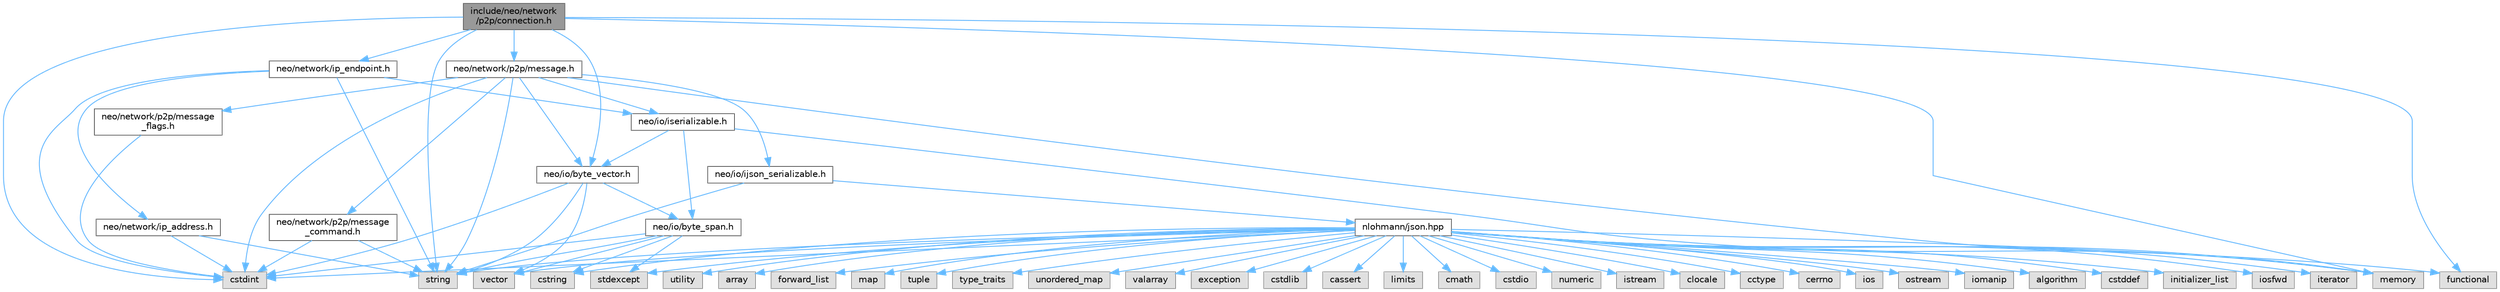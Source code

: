 digraph "include/neo/network/p2p/connection.h"
{
 // LATEX_PDF_SIZE
  bgcolor="transparent";
  edge [fontname=Helvetica,fontsize=10,labelfontname=Helvetica,labelfontsize=10];
  node [fontname=Helvetica,fontsize=10,shape=box,height=0.2,width=0.4];
  Node1 [id="Node000001",label="include/neo/network\l/p2p/connection.h",height=0.2,width=0.4,color="gray40", fillcolor="grey60", style="filled", fontcolor="black",tooltip=" "];
  Node1 -> Node2 [id="edge73_Node000001_Node000002",color="steelblue1",style="solid",tooltip=" "];
  Node2 [id="Node000002",label="neo/io/byte_vector.h",height=0.2,width=0.4,color="grey40", fillcolor="white", style="filled",URL="$io_2byte__vector_8h.html",tooltip=" "];
  Node2 -> Node3 [id="edge74_Node000002_Node000003",color="steelblue1",style="solid",tooltip=" "];
  Node3 [id="Node000003",label="neo/io/byte_span.h",height=0.2,width=0.4,color="grey40", fillcolor="white", style="filled",URL="$io_2byte__span_8h.html",tooltip=" "];
  Node3 -> Node4 [id="edge75_Node000003_Node000004",color="steelblue1",style="solid",tooltip=" "];
  Node4 [id="Node000004",label="cstdint",height=0.2,width=0.4,color="grey60", fillcolor="#E0E0E0", style="filled",tooltip=" "];
  Node3 -> Node5 [id="edge76_Node000003_Node000005",color="steelblue1",style="solid",tooltip=" "];
  Node5 [id="Node000005",label="cstring",height=0.2,width=0.4,color="grey60", fillcolor="#E0E0E0", style="filled",tooltip=" "];
  Node3 -> Node6 [id="edge77_Node000003_Node000006",color="steelblue1",style="solid",tooltip=" "];
  Node6 [id="Node000006",label="stdexcept",height=0.2,width=0.4,color="grey60", fillcolor="#E0E0E0", style="filled",tooltip=" "];
  Node3 -> Node7 [id="edge78_Node000003_Node000007",color="steelblue1",style="solid",tooltip=" "];
  Node7 [id="Node000007",label="string",height=0.2,width=0.4,color="grey60", fillcolor="#E0E0E0", style="filled",tooltip=" "];
  Node3 -> Node8 [id="edge79_Node000003_Node000008",color="steelblue1",style="solid",tooltip=" "];
  Node8 [id="Node000008",label="vector",height=0.2,width=0.4,color="grey60", fillcolor="#E0E0E0", style="filled",tooltip=" "];
  Node2 -> Node4 [id="edge80_Node000002_Node000004",color="steelblue1",style="solid",tooltip=" "];
  Node2 -> Node7 [id="edge81_Node000002_Node000007",color="steelblue1",style="solid",tooltip=" "];
  Node2 -> Node8 [id="edge82_Node000002_Node000008",color="steelblue1",style="solid",tooltip=" "];
  Node1 -> Node9 [id="edge83_Node000001_Node000009",color="steelblue1",style="solid",tooltip=" "];
  Node9 [id="Node000009",label="neo/network/ip_endpoint.h",height=0.2,width=0.4,color="grey40", fillcolor="white", style="filled",URL="$ip__endpoint_8h.html",tooltip=" "];
  Node9 -> Node10 [id="edge84_Node000009_Node000010",color="steelblue1",style="solid",tooltip=" "];
  Node10 [id="Node000010",label="neo/io/iserializable.h",height=0.2,width=0.4,color="grey40", fillcolor="white", style="filled",URL="$iserializable_8h.html",tooltip=" "];
  Node10 -> Node3 [id="edge85_Node000010_Node000003",color="steelblue1",style="solid",tooltip=" "];
  Node10 -> Node2 [id="edge86_Node000010_Node000002",color="steelblue1",style="solid",tooltip=" "];
  Node10 -> Node11 [id="edge87_Node000010_Node000011",color="steelblue1",style="solid",tooltip=" "];
  Node11 [id="Node000011",label="memory",height=0.2,width=0.4,color="grey60", fillcolor="#E0E0E0", style="filled",tooltip=" "];
  Node9 -> Node12 [id="edge88_Node000009_Node000012",color="steelblue1",style="solid",tooltip=" "];
  Node12 [id="Node000012",label="neo/network/ip_address.h",height=0.2,width=0.4,color="grey40", fillcolor="white", style="filled",URL="$ip__address_8h.html",tooltip=" "];
  Node12 -> Node4 [id="edge89_Node000012_Node000004",color="steelblue1",style="solid",tooltip=" "];
  Node12 -> Node7 [id="edge90_Node000012_Node000007",color="steelblue1",style="solid",tooltip=" "];
  Node9 -> Node4 [id="edge91_Node000009_Node000004",color="steelblue1",style="solid",tooltip=" "];
  Node9 -> Node7 [id="edge92_Node000009_Node000007",color="steelblue1",style="solid",tooltip=" "];
  Node1 -> Node13 [id="edge93_Node000001_Node000013",color="steelblue1",style="solid",tooltip=" "];
  Node13 [id="Node000013",label="neo/network/p2p/message.h",height=0.2,width=0.4,color="grey40", fillcolor="white", style="filled",URL="$message_8h.html",tooltip=" "];
  Node13 -> Node2 [id="edge94_Node000013_Node000002",color="steelblue1",style="solid",tooltip=" "];
  Node13 -> Node14 [id="edge95_Node000013_Node000014",color="steelblue1",style="solid",tooltip=" "];
  Node14 [id="Node000014",label="neo/io/ijson_serializable.h",height=0.2,width=0.4,color="grey40", fillcolor="white", style="filled",URL="$ijson__serializable_8h.html",tooltip=" "];
  Node14 -> Node15 [id="edge96_Node000014_Node000015",color="steelblue1",style="solid",tooltip=" "];
  Node15 [id="Node000015",label="nlohmann/json.hpp",height=0.2,width=0.4,color="grey40", fillcolor="white", style="filled",URL="$json_8hpp.html",tooltip=" "];
  Node15 -> Node16 [id="edge97_Node000015_Node000016",color="steelblue1",style="solid",tooltip=" "];
  Node16 [id="Node000016",label="algorithm",height=0.2,width=0.4,color="grey60", fillcolor="#E0E0E0", style="filled",tooltip=" "];
  Node15 -> Node17 [id="edge98_Node000015_Node000017",color="steelblue1",style="solid",tooltip=" "];
  Node17 [id="Node000017",label="cstddef",height=0.2,width=0.4,color="grey60", fillcolor="#E0E0E0", style="filled",tooltip=" "];
  Node15 -> Node18 [id="edge99_Node000015_Node000018",color="steelblue1",style="solid",tooltip=" "];
  Node18 [id="Node000018",label="functional",height=0.2,width=0.4,color="grey60", fillcolor="#E0E0E0", style="filled",tooltip=" "];
  Node15 -> Node19 [id="edge100_Node000015_Node000019",color="steelblue1",style="solid",tooltip=" "];
  Node19 [id="Node000019",label="initializer_list",height=0.2,width=0.4,color="grey60", fillcolor="#E0E0E0", style="filled",tooltip=" "];
  Node15 -> Node20 [id="edge101_Node000015_Node000020",color="steelblue1",style="solid",tooltip=" "];
  Node20 [id="Node000020",label="iosfwd",height=0.2,width=0.4,color="grey60", fillcolor="#E0E0E0", style="filled",tooltip=" "];
  Node15 -> Node21 [id="edge102_Node000015_Node000021",color="steelblue1",style="solid",tooltip=" "];
  Node21 [id="Node000021",label="iterator",height=0.2,width=0.4,color="grey60", fillcolor="#E0E0E0", style="filled",tooltip=" "];
  Node15 -> Node11 [id="edge103_Node000015_Node000011",color="steelblue1",style="solid",tooltip=" "];
  Node15 -> Node7 [id="edge104_Node000015_Node000007",color="steelblue1",style="solid",tooltip=" "];
  Node15 -> Node22 [id="edge105_Node000015_Node000022",color="steelblue1",style="solid",tooltip=" "];
  Node22 [id="Node000022",label="utility",height=0.2,width=0.4,color="grey60", fillcolor="#E0E0E0", style="filled",tooltip=" "];
  Node15 -> Node8 [id="edge106_Node000015_Node000008",color="steelblue1",style="solid",tooltip=" "];
  Node15 -> Node23 [id="edge107_Node000015_Node000023",color="steelblue1",style="solid",tooltip=" "];
  Node23 [id="Node000023",label="array",height=0.2,width=0.4,color="grey60", fillcolor="#E0E0E0", style="filled",tooltip=" "];
  Node15 -> Node24 [id="edge108_Node000015_Node000024",color="steelblue1",style="solid",tooltip=" "];
  Node24 [id="Node000024",label="forward_list",height=0.2,width=0.4,color="grey60", fillcolor="#E0E0E0", style="filled",tooltip=" "];
  Node15 -> Node25 [id="edge109_Node000015_Node000025",color="steelblue1",style="solid",tooltip=" "];
  Node25 [id="Node000025",label="map",height=0.2,width=0.4,color="grey60", fillcolor="#E0E0E0", style="filled",tooltip=" "];
  Node15 -> Node26 [id="edge110_Node000015_Node000026",color="steelblue1",style="solid",tooltip=" "];
  Node26 [id="Node000026",label="tuple",height=0.2,width=0.4,color="grey60", fillcolor="#E0E0E0", style="filled",tooltip=" "];
  Node15 -> Node27 [id="edge111_Node000015_Node000027",color="steelblue1",style="solid",tooltip=" "];
  Node27 [id="Node000027",label="type_traits",height=0.2,width=0.4,color="grey60", fillcolor="#E0E0E0", style="filled",tooltip=" "];
  Node15 -> Node28 [id="edge112_Node000015_Node000028",color="steelblue1",style="solid",tooltip=" "];
  Node28 [id="Node000028",label="unordered_map",height=0.2,width=0.4,color="grey60", fillcolor="#E0E0E0", style="filled",tooltip=" "];
  Node15 -> Node29 [id="edge113_Node000015_Node000029",color="steelblue1",style="solid",tooltip=" "];
  Node29 [id="Node000029",label="valarray",height=0.2,width=0.4,color="grey60", fillcolor="#E0E0E0", style="filled",tooltip=" "];
  Node15 -> Node30 [id="edge114_Node000015_Node000030",color="steelblue1",style="solid",tooltip=" "];
  Node30 [id="Node000030",label="exception",height=0.2,width=0.4,color="grey60", fillcolor="#E0E0E0", style="filled",tooltip=" "];
  Node15 -> Node6 [id="edge115_Node000015_Node000006",color="steelblue1",style="solid",tooltip=" "];
  Node15 -> Node4 [id="edge116_Node000015_Node000004",color="steelblue1",style="solid",tooltip=" "];
  Node15 -> Node31 [id="edge117_Node000015_Node000031",color="steelblue1",style="solid",tooltip=" "];
  Node31 [id="Node000031",label="cstdlib",height=0.2,width=0.4,color="grey60", fillcolor="#E0E0E0", style="filled",tooltip=" "];
  Node15 -> Node32 [id="edge118_Node000015_Node000032",color="steelblue1",style="solid",tooltip=" "];
  Node32 [id="Node000032",label="cassert",height=0.2,width=0.4,color="grey60", fillcolor="#E0E0E0", style="filled",tooltip=" "];
  Node15 -> Node33 [id="edge119_Node000015_Node000033",color="steelblue1",style="solid",tooltip=" "];
  Node33 [id="Node000033",label="limits",height=0.2,width=0.4,color="grey60", fillcolor="#E0E0E0", style="filled",tooltip=" "];
  Node15 -> Node5 [id="edge120_Node000015_Node000005",color="steelblue1",style="solid",tooltip=" "];
  Node15 -> Node34 [id="edge121_Node000015_Node000034",color="steelblue1",style="solid",tooltip=" "];
  Node34 [id="Node000034",label="cmath",height=0.2,width=0.4,color="grey60", fillcolor="#E0E0E0", style="filled",tooltip=" "];
  Node15 -> Node35 [id="edge122_Node000015_Node000035",color="steelblue1",style="solid",tooltip=" "];
  Node35 [id="Node000035",label="cstdio",height=0.2,width=0.4,color="grey60", fillcolor="#E0E0E0", style="filled",tooltip=" "];
  Node15 -> Node36 [id="edge123_Node000015_Node000036",color="steelblue1",style="solid",tooltip=" "];
  Node36 [id="Node000036",label="numeric",height=0.2,width=0.4,color="grey60", fillcolor="#E0E0E0", style="filled",tooltip=" "];
  Node15 -> Node37 [id="edge124_Node000015_Node000037",color="steelblue1",style="solid",tooltip=" "];
  Node37 [id="Node000037",label="istream",height=0.2,width=0.4,color="grey60", fillcolor="#E0E0E0", style="filled",tooltip=" "];
  Node15 -> Node38 [id="edge125_Node000015_Node000038",color="steelblue1",style="solid",tooltip=" "];
  Node38 [id="Node000038",label="clocale",height=0.2,width=0.4,color="grey60", fillcolor="#E0E0E0", style="filled",tooltip=" "];
  Node15 -> Node39 [id="edge126_Node000015_Node000039",color="steelblue1",style="solid",tooltip=" "];
  Node39 [id="Node000039",label="cctype",height=0.2,width=0.4,color="grey60", fillcolor="#E0E0E0", style="filled",tooltip=" "];
  Node15 -> Node40 [id="edge127_Node000015_Node000040",color="steelblue1",style="solid",tooltip=" "];
  Node40 [id="Node000040",label="cerrno",height=0.2,width=0.4,color="grey60", fillcolor="#E0E0E0", style="filled",tooltip=" "];
  Node15 -> Node41 [id="edge128_Node000015_Node000041",color="steelblue1",style="solid",tooltip=" "];
  Node41 [id="Node000041",label="ios",height=0.2,width=0.4,color="grey60", fillcolor="#E0E0E0", style="filled",tooltip=" "];
  Node15 -> Node42 [id="edge129_Node000015_Node000042",color="steelblue1",style="solid",tooltip=" "];
  Node42 [id="Node000042",label="ostream",height=0.2,width=0.4,color="grey60", fillcolor="#E0E0E0", style="filled",tooltip=" "];
  Node15 -> Node43 [id="edge130_Node000015_Node000043",color="steelblue1",style="solid",tooltip=" "];
  Node43 [id="Node000043",label="iomanip",height=0.2,width=0.4,color="grey60", fillcolor="#E0E0E0", style="filled",tooltip=" "];
  Node14 -> Node7 [id="edge131_Node000014_Node000007",color="steelblue1",style="solid",tooltip=" "];
  Node13 -> Node10 [id="edge132_Node000013_Node000010",color="steelblue1",style="solid",tooltip=" "];
  Node13 -> Node44 [id="edge133_Node000013_Node000044",color="steelblue1",style="solid",tooltip=" "];
  Node44 [id="Node000044",label="neo/network/p2p/message\l_command.h",height=0.2,width=0.4,color="grey40", fillcolor="white", style="filled",URL="$p2p_2message__command_8h.html",tooltip=" "];
  Node44 -> Node4 [id="edge134_Node000044_Node000004",color="steelblue1",style="solid",tooltip=" "];
  Node44 -> Node7 [id="edge135_Node000044_Node000007",color="steelblue1",style="solid",tooltip=" "];
  Node13 -> Node45 [id="edge136_Node000013_Node000045",color="steelblue1",style="solid",tooltip=" "];
  Node45 [id="Node000045",label="neo/network/p2p/message\l_flags.h",height=0.2,width=0.4,color="grey40", fillcolor="white", style="filled",URL="$p2p_2message__flags_8h.html",tooltip=" "];
  Node45 -> Node4 [id="edge137_Node000045_Node000004",color="steelblue1",style="solid",tooltip=" "];
  Node13 -> Node4 [id="edge138_Node000013_Node000004",color="steelblue1",style="solid",tooltip=" "];
  Node13 -> Node11 [id="edge139_Node000013_Node000011",color="steelblue1",style="solid",tooltip=" "];
  Node13 -> Node7 [id="edge140_Node000013_Node000007",color="steelblue1",style="solid",tooltip=" "];
  Node1 -> Node4 [id="edge141_Node000001_Node000004",color="steelblue1",style="solid",tooltip=" "];
  Node1 -> Node18 [id="edge142_Node000001_Node000018",color="steelblue1",style="solid",tooltip=" "];
  Node1 -> Node11 [id="edge143_Node000001_Node000011",color="steelblue1",style="solid",tooltip=" "];
  Node1 -> Node7 [id="edge144_Node000001_Node000007",color="steelblue1",style="solid",tooltip=" "];
}
